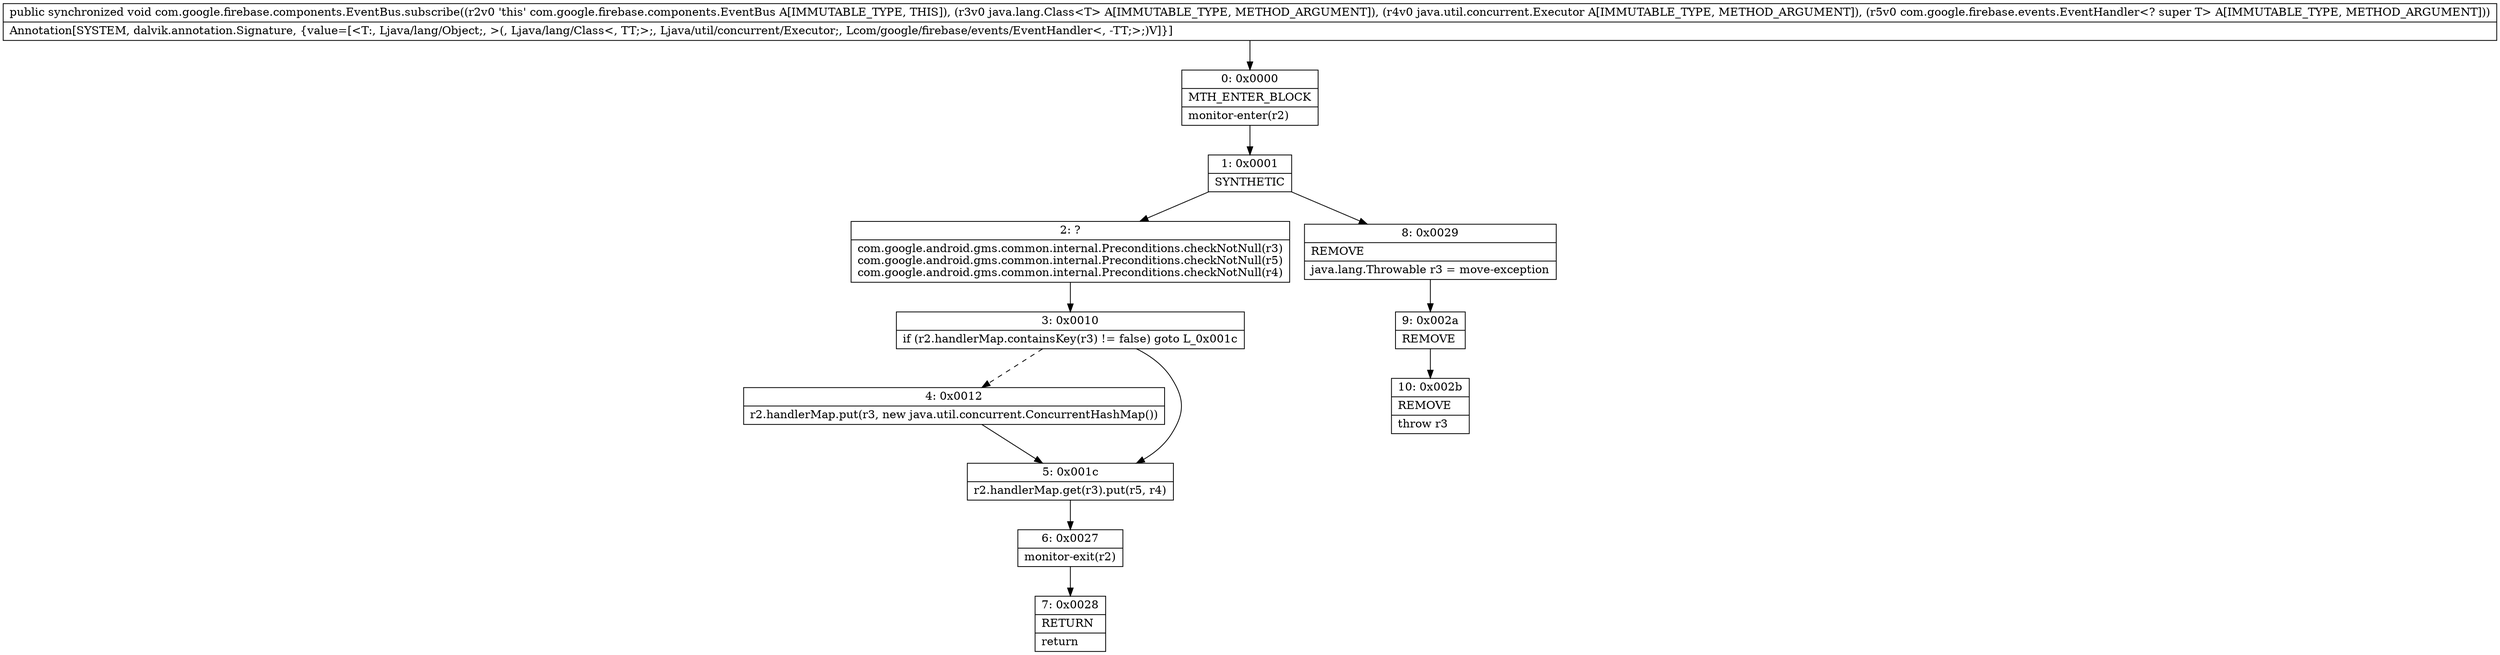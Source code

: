 digraph "CFG forcom.google.firebase.components.EventBus.subscribe(Ljava\/lang\/Class;Ljava\/util\/concurrent\/Executor;Lcom\/google\/firebase\/events\/EventHandler;)V" {
Node_0 [shape=record,label="{0\:\ 0x0000|MTH_ENTER_BLOCK\l|monitor\-enter(r2)\l}"];
Node_1 [shape=record,label="{1\:\ 0x0001|SYNTHETIC\l}"];
Node_2 [shape=record,label="{2\:\ ?|com.google.android.gms.common.internal.Preconditions.checkNotNull(r3)\lcom.google.android.gms.common.internal.Preconditions.checkNotNull(r5)\lcom.google.android.gms.common.internal.Preconditions.checkNotNull(r4)\l}"];
Node_3 [shape=record,label="{3\:\ 0x0010|if (r2.handlerMap.containsKey(r3) != false) goto L_0x001c\l}"];
Node_4 [shape=record,label="{4\:\ 0x0012|r2.handlerMap.put(r3, new java.util.concurrent.ConcurrentHashMap())\l}"];
Node_5 [shape=record,label="{5\:\ 0x001c|r2.handlerMap.get(r3).put(r5, r4)\l}"];
Node_6 [shape=record,label="{6\:\ 0x0027|monitor\-exit(r2)\l}"];
Node_7 [shape=record,label="{7\:\ 0x0028|RETURN\l|return\l}"];
Node_8 [shape=record,label="{8\:\ 0x0029|REMOVE\l|java.lang.Throwable r3 = move\-exception\l}"];
Node_9 [shape=record,label="{9\:\ 0x002a|REMOVE\l}"];
Node_10 [shape=record,label="{10\:\ 0x002b|REMOVE\l|throw r3\l}"];
MethodNode[shape=record,label="{public synchronized void com.google.firebase.components.EventBus.subscribe((r2v0 'this' com.google.firebase.components.EventBus A[IMMUTABLE_TYPE, THIS]), (r3v0 java.lang.Class\<T\> A[IMMUTABLE_TYPE, METHOD_ARGUMENT]), (r4v0 java.util.concurrent.Executor A[IMMUTABLE_TYPE, METHOD_ARGUMENT]), (r5v0 com.google.firebase.events.EventHandler\<? super T\> A[IMMUTABLE_TYPE, METHOD_ARGUMENT]))  | Annotation[SYSTEM, dalvik.annotation.Signature, \{value=[\<T:, Ljava\/lang\/Object;, \>(, Ljava\/lang\/Class\<, TT;\>;, Ljava\/util\/concurrent\/Executor;, Lcom\/google\/firebase\/events\/EventHandler\<, \-TT;\>;)V]\}]\l}"];
MethodNode -> Node_0;
Node_0 -> Node_1;
Node_1 -> Node_2;
Node_1 -> Node_8;
Node_2 -> Node_3;
Node_3 -> Node_4[style=dashed];
Node_3 -> Node_5;
Node_4 -> Node_5;
Node_5 -> Node_6;
Node_6 -> Node_7;
Node_8 -> Node_9;
Node_9 -> Node_10;
}

